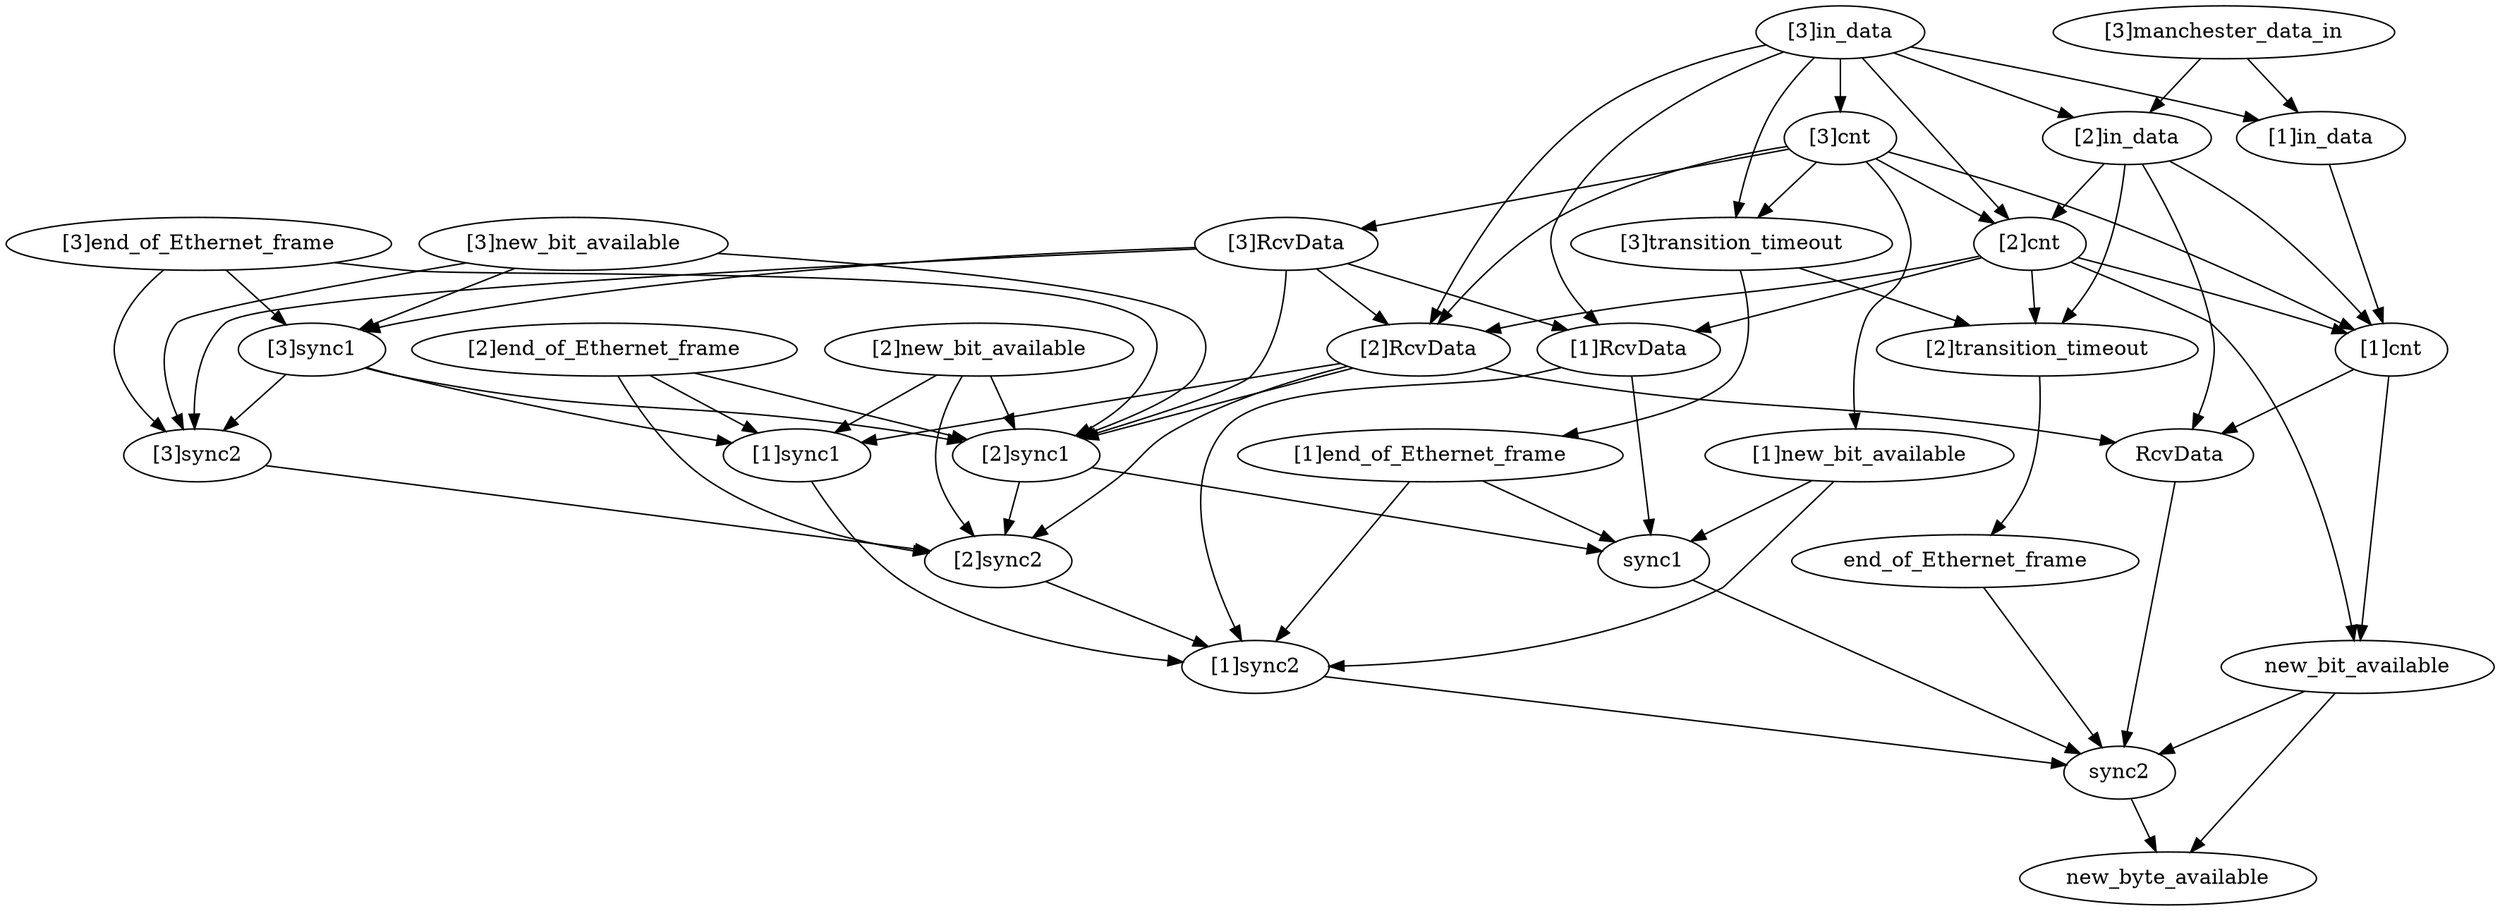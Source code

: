 strict digraph "" {
	"[3]RcvData"	 [complexity=12,
		importance=0.416192748402,
		rank=0.0346827290335];
	"[2]sync1"	 [complexity=14,
		importance=6.20328195886,
		rank=0.44309156849];
	"[3]RcvData" -> "[2]sync1";
	"[2]RcvData"	 [complexity=9,
		importance=0.347030080394,
		rank=0.0385588978216];
	"[3]RcvData" -> "[2]RcvData";
	"[1]RcvData"	 [complexity=10,
		importance=1.25678651016,
		rank=0.125678651016];
	"[3]RcvData" -> "[1]RcvData";
	"[3]sync2"	 [complexity=16,
		importance=30.5551967754,
		rank=1.90969979846];
	"[3]RcvData" -> "[3]sync2";
	"[3]sync1"	 [complexity=18,
		importance=30.6762594032,
		rank=1.70423663351];
	"[3]RcvData" -> "[3]sync1";
	"[3]new_bit_available"	 [complexity=17,
		importance=91.7246750102,
		rank=5.39556911825];
	"[3]new_bit_available" -> "[2]sync1";
	"[3]new_bit_available" -> "[3]sync2";
	"[3]new_bit_available" -> "[3]sync1";
	"[2]new_bit_available"	 [complexity=13,
		importance=18.3057426771,
		rank=1.40813405209];
	"[2]sync2"	 [complexity=12,
		importance=6.08221933102,
		rank=0.506851610918];
	"[2]new_bit_available" -> "[2]sync2";
	"[2]new_bit_available" -> "[2]sync1";
	"[1]sync1"	 [complexity=10,
		importance=1.30868646999,
		rank=0.130868646999];
	"[2]new_bit_available" -> "[1]sync1";
	"[2]end_of_Ethernet_frame"	 [complexity=13,
		importance=24.3961824226,
		rank=1.87662941712];
	"[2]end_of_Ethernet_frame" -> "[2]sync2";
	"[2]end_of_Ethernet_frame" -> "[2]sync1";
	"[2]end_of_Ethernet_frame" -> "[1]sync1";
	"[1]new_bit_available"	 [complexity=9,
		importance=3.62195621052,
		rank=0.402439578946];
	"[1]sync2"	 [complexity=8,
		importance=1.18762384215,
		rank=0.148452980269];
	"[1]new_bit_available" -> "[1]sync2";
	sync1	 [complexity=6,
		importance=0.329767372217,
		rank=0.0549612287028];
	"[1]new_bit_available" -> sync1;
	"[2]transition_timeout"	 [complexity=7,
		importance=0.997687063204,
		rank=0.142526723315];
	end_of_Ethernet_frame	 [complexity=5,
		importance=0.90212407603,
		rank=0.180424815206];
	"[2]transition_timeout" -> end_of_Ethernet_frame;
	"[3]transition_timeout"	 [complexity=9,
		importance=1.09325005038,
		rank=0.12147222782];
	"[3]transition_timeout" -> "[2]transition_timeout";
	"[1]end_of_Ethernet_frame"	 [complexity=9,
		importance=4.81780046713,
		rank=0.535311163014];
	"[3]transition_timeout" -> "[1]end_of_Ethernet_frame";
	"[2]sync2" -> "[1]sync2";
	"[2]sync1" -> "[2]sync2";
	"[2]sync1" -> sync1;
	"[1]sync1" -> "[1]sync2";
	sync2	 [complexity=4,
		importance=0.208704744379,
		rank=0.0521761860946];
	"[1]sync2" -> sync2;
	"[3]in_data"	 [complexity=13,
		importance=1.68894142286,
		rank=0.129918570989];
	"[3]in_data" -> "[3]transition_timeout";
	"[3]cnt"	 [complexity=17,
		importance=3.28026443273,
		rank=0.192956731337];
	"[3]in_data" -> "[3]cnt";
	"[2]cnt"	 [complexity=12,
		importance=1.60159873323,
		rank=0.133466561102];
	"[3]in_data" -> "[2]cnt";
	"[3]in_data" -> "[2]RcvData";
	"[3]in_data" -> "[1]RcvData";
	"[2]in_data"	 [complexity=15,
		importance=3.28540229441,
		rank=0.219026819627];
	"[3]in_data" -> "[2]in_data";
	"[1]in_data"	 [complexity=10,
		importance=1.60673659491,
		rank=0.160673659491];
	"[3]in_data" -> "[1]in_data";
	"[3]cnt" -> "[3]RcvData";
	"[3]cnt" -> "[1]new_bit_available";
	"[3]cnt" -> "[3]transition_timeout";
	"[1]cnt"	 [complexity=7,
		importance=0.762265883473,
		rank=0.10889512621];
	"[3]cnt" -> "[1]cnt";
	"[3]cnt" -> "[2]cnt";
	"[3]cnt" -> "[2]RcvData";
	end_of_Ethernet_frame -> sync2;
	new_bit_available	 [complexity=5,
		importance=0.685198917195,
		rank=0.137039783439];
	"[1]cnt" -> new_bit_available;
	RcvData	 [complexity=6,
		importance=0.277867412386,
		rank=0.0463112353977];
	"[1]cnt" -> RcvData;
	"[2]cnt" -> "[2]transition_timeout";
	"[2]cnt" -> "[1]cnt";
	"[2]cnt" -> "[2]RcvData";
	"[2]cnt" -> "[1]RcvData";
	"[2]cnt" -> new_bit_available;
	"[2]RcvData" -> "[2]sync2";
	"[2]RcvData" -> "[2]sync1";
	"[2]RcvData" -> "[1]sync1";
	"[2]RcvData" -> RcvData;
	new_byte_available	 [complexity=0,
		importance=0.0646046241188,
		rank=0.0];
	"[1]end_of_Ethernet_frame" -> "[1]sync2";
	"[1]end_of_Ethernet_frame" -> sync1;
	"[1]RcvData" -> "[1]sync2";
	"[1]RcvData" -> sync1;
	"[3]manchester_data_in"	 [complexity=13,
		importance=1.65811460318,
		rank=0.127547277168];
	"[3]manchester_data_in" -> "[2]in_data";
	"[3]manchester_data_in" -> "[1]in_data";
	new_bit_available -> new_byte_available;
	new_bit_available -> sync2;
	"[3]end_of_Ethernet_frame"	 [complexity=17,
		importance=122.2880922,
		rank=7.19341718823];
	"[3]end_of_Ethernet_frame" -> "[2]sync1";
	"[3]end_of_Ethernet_frame" -> "[3]sync2";
	"[3]end_of_Ethernet_frame" -> "[3]sync1";
	RcvData -> sync2;
	sync2 -> new_byte_available;
	"[2]in_data" -> "[2]transition_timeout";
	"[2]in_data" -> "[1]cnt";
	"[2]in_data" -> "[2]cnt";
	"[2]in_data" -> RcvData;
	sync1 -> sync2;
	"[3]sync2" -> "[2]sync2";
	"[3]sync1" -> "[2]sync1";
	"[3]sync1" -> "[1]sync1";
	"[3]sync1" -> "[3]sync2";
	"[1]in_data" -> "[1]cnt";
}
